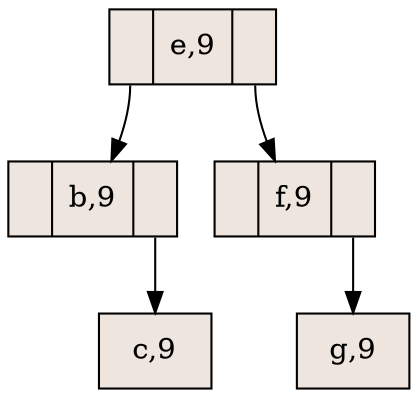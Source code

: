 digraph grafica{
 rankdir=TB;
node [
shape =record, fillcolor=seashell2, style =filled, ];
"nodo5"
[ label="<C0>| e,9|<C1>"];
"nodo2"
[ label="<C0>| b,9|<C1>"];
"nodo3"
[ label=" c,9"];
nodo2:C1->nodo3
nodo5:C0->nodo2
"nodo6"
[ label="<C0>| f,9|<C1>"];
"nodo7"
[ label=" g,9"];
nodo6:C1->nodo7
nodo5:C1->nodo6
}